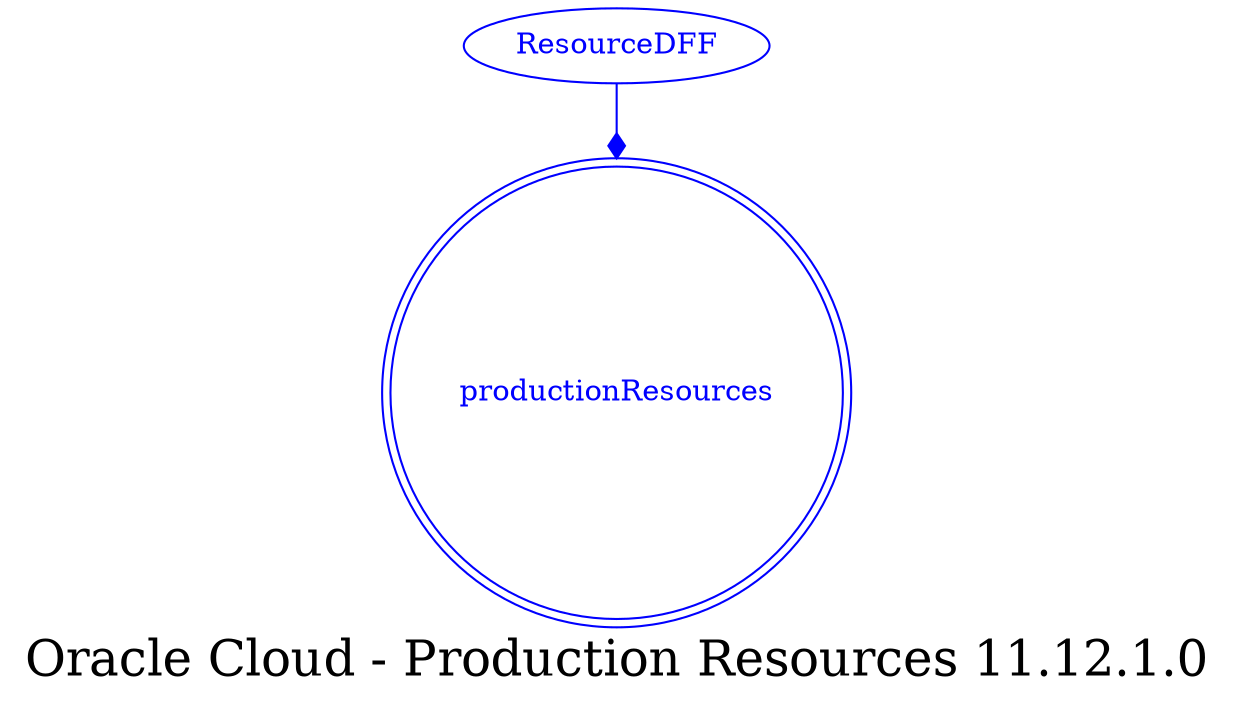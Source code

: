digraph LexiconGraph {
graph[label="Oracle Cloud - Production Resources 11.12.1.0", fontsize=24]
splines=true
"productionResources" [color=blue, fontcolor=blue, shape=doublecircle]
"ResourceDFF" -> "productionResources" [color=blue, fontcolor=blue, arrowhead=diamond, arrowtail=none]
"ResourceDFF" [color=blue, fontcolor=blue, shape=ellipse]
}
